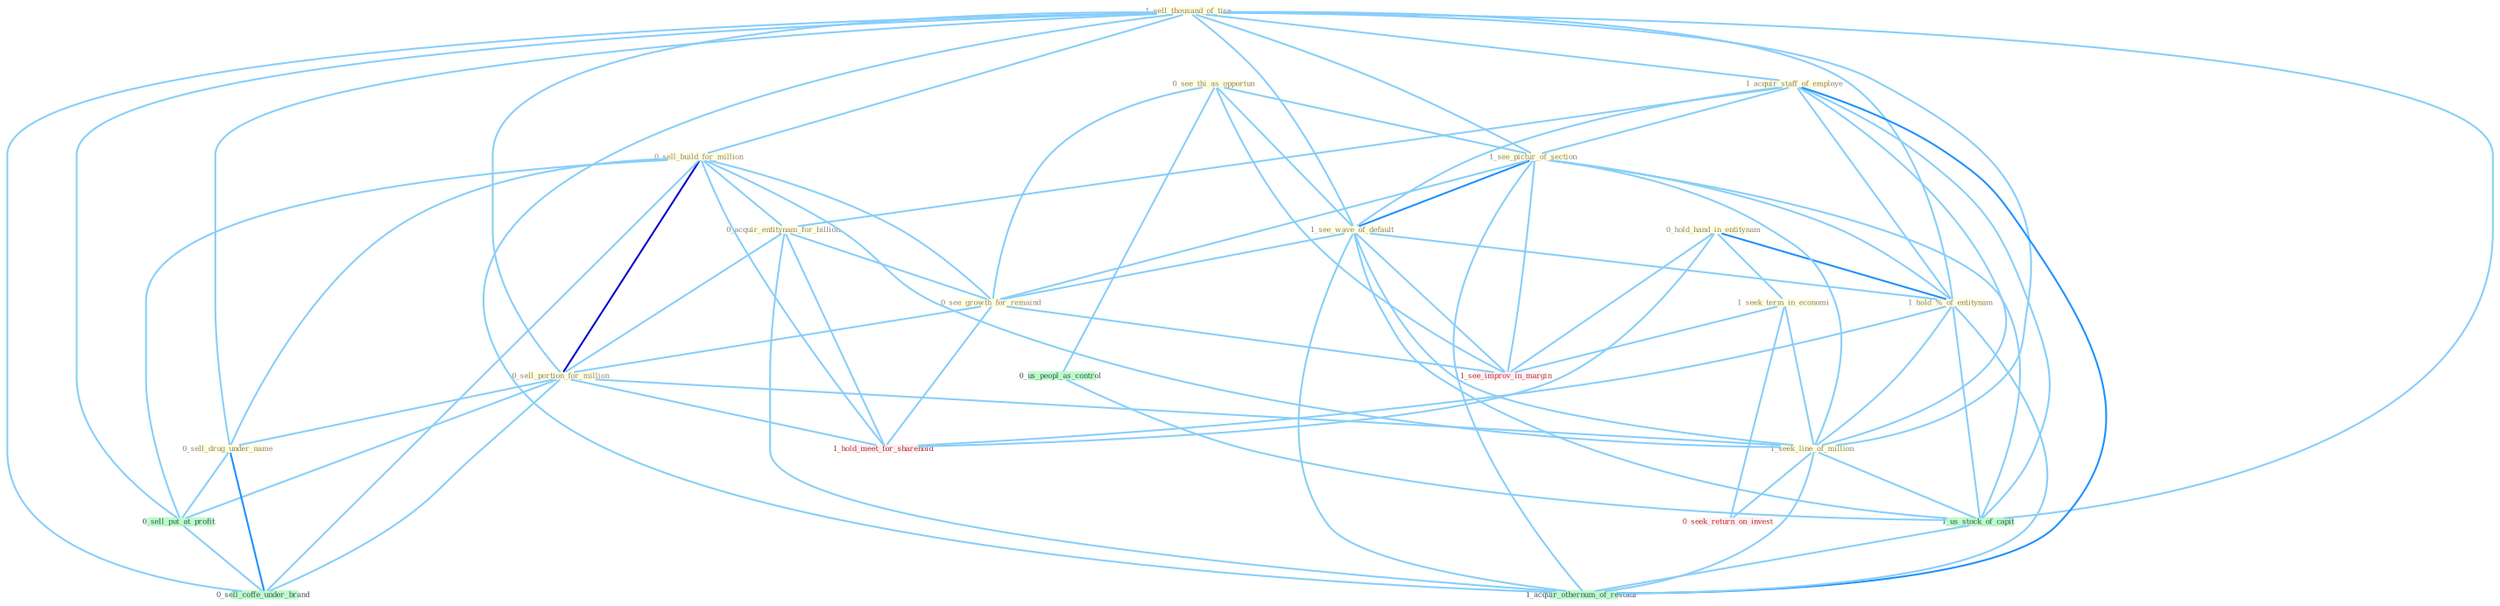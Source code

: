 Graph G{ 
    node
    [shape=polygon,style=filled,width=.5,height=.06,color="#BDFCC9",fixedsize=true,fontsize=4,
    fontcolor="#2f4f4f"];
    {node
    [color="#ffffe0", fontcolor="#8b7d6b"] "0_see_thi_as_opportun " "1_sell_thousand_of_tire " "0_sell_build_for_million " "0_hold_hand_in_entitynam " "1_seek_term_in_economi " "1_acquir_staff_of_employe " "1_see_pictur_of_section " "1_see_wave_of_default " "0_acquir_entitynam_for_billion " "0_see_growth_for_remaind " "1_hold_%_of_entitynam " "0_sell_portion_for_million " "0_sell_drug_under_name " "1_seek_line_of_million "}
{node [color="#fff0f5", fontcolor="#b22222"] "0_seek_return_on_invest " "1_see_improv_in_margin " "1_hold_meet_for_sharehold "}
edge [color="#B0E2FF"];

	"0_see_thi_as_opportun " -- "1_see_pictur_of_section " [w="1", color="#87cefa" ];
	"0_see_thi_as_opportun " -- "1_see_wave_of_default " [w="1", color="#87cefa" ];
	"0_see_thi_as_opportun " -- "0_see_growth_for_remaind " [w="1", color="#87cefa" ];
	"0_see_thi_as_opportun " -- "0_us_peopl_as_control " [w="1", color="#87cefa" ];
	"0_see_thi_as_opportun " -- "1_see_improv_in_margin " [w="1", color="#87cefa" ];
	"1_sell_thousand_of_tire " -- "0_sell_build_for_million " [w="1", color="#87cefa" ];
	"1_sell_thousand_of_tire " -- "1_acquir_staff_of_employe " [w="1", color="#87cefa" ];
	"1_sell_thousand_of_tire " -- "1_see_pictur_of_section " [w="1", color="#87cefa" ];
	"1_sell_thousand_of_tire " -- "1_see_wave_of_default " [w="1", color="#87cefa" ];
	"1_sell_thousand_of_tire " -- "1_hold_%_of_entitynam " [w="1", color="#87cefa" ];
	"1_sell_thousand_of_tire " -- "0_sell_portion_for_million " [w="1", color="#87cefa" ];
	"1_sell_thousand_of_tire " -- "0_sell_drug_under_name " [w="1", color="#87cefa" ];
	"1_sell_thousand_of_tire " -- "1_seek_line_of_million " [w="1", color="#87cefa" ];
	"1_sell_thousand_of_tire " -- "0_sell_put_at_profit " [w="1", color="#87cefa" ];
	"1_sell_thousand_of_tire " -- "1_us_stock_of_capit " [w="1", color="#87cefa" ];
	"1_sell_thousand_of_tire " -- "0_sell_coffe_under_brand " [w="1", color="#87cefa" ];
	"1_sell_thousand_of_tire " -- "1_acquir_othernum_of_restaur " [w="1", color="#87cefa" ];
	"0_sell_build_for_million " -- "0_acquir_entitynam_for_billion " [w="1", color="#87cefa" ];
	"0_sell_build_for_million " -- "0_see_growth_for_remaind " [w="1", color="#87cefa" ];
	"0_sell_build_for_million " -- "0_sell_portion_for_million " [w="3", color="#0000cd" , len=0.6];
	"0_sell_build_for_million " -- "0_sell_drug_under_name " [w="1", color="#87cefa" ];
	"0_sell_build_for_million " -- "1_seek_line_of_million " [w="1", color="#87cefa" ];
	"0_sell_build_for_million " -- "0_sell_put_at_profit " [w="1", color="#87cefa" ];
	"0_sell_build_for_million " -- "0_sell_coffe_under_brand " [w="1", color="#87cefa" ];
	"0_sell_build_for_million " -- "1_hold_meet_for_sharehold " [w="1", color="#87cefa" ];
	"0_hold_hand_in_entitynam " -- "1_seek_term_in_economi " [w="1", color="#87cefa" ];
	"0_hold_hand_in_entitynam " -- "1_hold_%_of_entitynam " [w="2", color="#1e90ff" , len=0.8];
	"0_hold_hand_in_entitynam " -- "1_see_improv_in_margin " [w="1", color="#87cefa" ];
	"0_hold_hand_in_entitynam " -- "1_hold_meet_for_sharehold " [w="1", color="#87cefa" ];
	"1_seek_term_in_economi " -- "1_seek_line_of_million " [w="1", color="#87cefa" ];
	"1_seek_term_in_economi " -- "0_seek_return_on_invest " [w="1", color="#87cefa" ];
	"1_seek_term_in_economi " -- "1_see_improv_in_margin " [w="1", color="#87cefa" ];
	"1_acquir_staff_of_employe " -- "1_see_pictur_of_section " [w="1", color="#87cefa" ];
	"1_acquir_staff_of_employe " -- "1_see_wave_of_default " [w="1", color="#87cefa" ];
	"1_acquir_staff_of_employe " -- "0_acquir_entitynam_for_billion " [w="1", color="#87cefa" ];
	"1_acquir_staff_of_employe " -- "1_hold_%_of_entitynam " [w="1", color="#87cefa" ];
	"1_acquir_staff_of_employe " -- "1_seek_line_of_million " [w="1", color="#87cefa" ];
	"1_acquir_staff_of_employe " -- "1_us_stock_of_capit " [w="1", color="#87cefa" ];
	"1_acquir_staff_of_employe " -- "1_acquir_othernum_of_restaur " [w="2", color="#1e90ff" , len=0.8];
	"1_see_pictur_of_section " -- "1_see_wave_of_default " [w="2", color="#1e90ff" , len=0.8];
	"1_see_pictur_of_section " -- "0_see_growth_for_remaind " [w="1", color="#87cefa" ];
	"1_see_pictur_of_section " -- "1_hold_%_of_entitynam " [w="1", color="#87cefa" ];
	"1_see_pictur_of_section " -- "1_seek_line_of_million " [w="1", color="#87cefa" ];
	"1_see_pictur_of_section " -- "1_us_stock_of_capit " [w="1", color="#87cefa" ];
	"1_see_pictur_of_section " -- "1_see_improv_in_margin " [w="1", color="#87cefa" ];
	"1_see_pictur_of_section " -- "1_acquir_othernum_of_restaur " [w="1", color="#87cefa" ];
	"1_see_wave_of_default " -- "0_see_growth_for_remaind " [w="1", color="#87cefa" ];
	"1_see_wave_of_default " -- "1_hold_%_of_entitynam " [w="1", color="#87cefa" ];
	"1_see_wave_of_default " -- "1_seek_line_of_million " [w="1", color="#87cefa" ];
	"1_see_wave_of_default " -- "1_us_stock_of_capit " [w="1", color="#87cefa" ];
	"1_see_wave_of_default " -- "1_see_improv_in_margin " [w="1", color="#87cefa" ];
	"1_see_wave_of_default " -- "1_acquir_othernum_of_restaur " [w="1", color="#87cefa" ];
	"0_acquir_entitynam_for_billion " -- "0_see_growth_for_remaind " [w="1", color="#87cefa" ];
	"0_acquir_entitynam_for_billion " -- "0_sell_portion_for_million " [w="1", color="#87cefa" ];
	"0_acquir_entitynam_for_billion " -- "1_hold_meet_for_sharehold " [w="1", color="#87cefa" ];
	"0_acquir_entitynam_for_billion " -- "1_acquir_othernum_of_restaur " [w="1", color="#87cefa" ];
	"0_see_growth_for_remaind " -- "0_sell_portion_for_million " [w="1", color="#87cefa" ];
	"0_see_growth_for_remaind " -- "1_see_improv_in_margin " [w="1", color="#87cefa" ];
	"0_see_growth_for_remaind " -- "1_hold_meet_for_sharehold " [w="1", color="#87cefa" ];
	"1_hold_%_of_entitynam " -- "1_seek_line_of_million " [w="1", color="#87cefa" ];
	"1_hold_%_of_entitynam " -- "1_us_stock_of_capit " [w="1", color="#87cefa" ];
	"1_hold_%_of_entitynam " -- "1_hold_meet_for_sharehold " [w="1", color="#87cefa" ];
	"1_hold_%_of_entitynam " -- "1_acquir_othernum_of_restaur " [w="1", color="#87cefa" ];
	"0_sell_portion_for_million " -- "0_sell_drug_under_name " [w="1", color="#87cefa" ];
	"0_sell_portion_for_million " -- "1_seek_line_of_million " [w="1", color="#87cefa" ];
	"0_sell_portion_for_million " -- "0_sell_put_at_profit " [w="1", color="#87cefa" ];
	"0_sell_portion_for_million " -- "0_sell_coffe_under_brand " [w="1", color="#87cefa" ];
	"0_sell_portion_for_million " -- "1_hold_meet_for_sharehold " [w="1", color="#87cefa" ];
	"0_sell_drug_under_name " -- "0_sell_put_at_profit " [w="1", color="#87cefa" ];
	"0_sell_drug_under_name " -- "0_sell_coffe_under_brand " [w="2", color="#1e90ff" , len=0.8];
	"1_seek_line_of_million " -- "0_seek_return_on_invest " [w="1", color="#87cefa" ];
	"1_seek_line_of_million " -- "1_us_stock_of_capit " [w="1", color="#87cefa" ];
	"1_seek_line_of_million " -- "1_acquir_othernum_of_restaur " [w="1", color="#87cefa" ];
	"0_us_peopl_as_control " -- "1_us_stock_of_capit " [w="1", color="#87cefa" ];
	"0_sell_put_at_profit " -- "0_sell_coffe_under_brand " [w="1", color="#87cefa" ];
	"1_us_stock_of_capit " -- "1_acquir_othernum_of_restaur " [w="1", color="#87cefa" ];
}